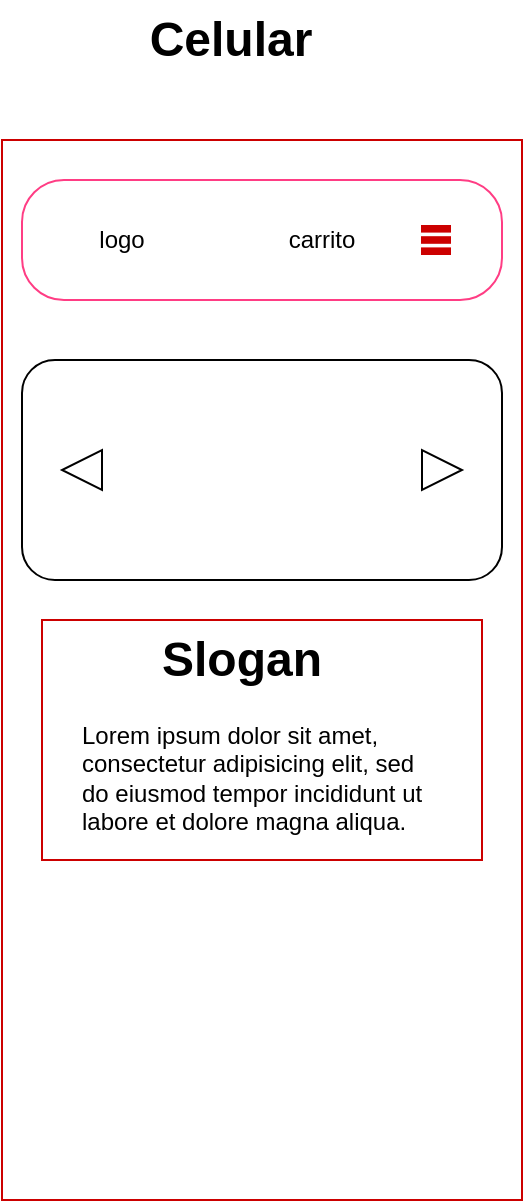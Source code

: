 <mxfile version="13.1.3" type="github">
  <diagram id="THPSRGsQop3PX9e4Uymi" name="Page-1">
    <mxGraphModel dx="868" dy="450" grid="1" gridSize="10" guides="1" tooltips="1" connect="1" arrows="1" fold="1" page="1" pageScale="1" pageWidth="827" pageHeight="1169" math="0" shadow="0">
      <root>
        <mxCell id="0" />
        <mxCell id="1" parent="0" />
        <mxCell id="l3Q6PpPCziIq4NBjd-yP-11" value="" style="rounded=0;whiteSpace=wrap;html=1;strokeColor=#CC0000;gradientColor=none;" vertex="1" parent="1">
          <mxGeometry x="40" y="90" width="260" height="530" as="geometry" />
        </mxCell>
        <mxCell id="SKLjpIydk1iUgqQTPu1M-3" value="" style="rounded=1;whiteSpace=wrap;html=1;strokeColor=#FF3D84;arcSize=35;" parent="1" vertex="1">
          <mxGeometry x="50" y="110" width="240" height="60" as="geometry" />
        </mxCell>
        <mxCell id="SKLjpIydk1iUgqQTPu1M-6" value="" style="shape=parallelMarker;direction=south;html=1;outlineConnect=0;strokeColor=#CC0000;fillColor=#f8cecc;" parent="1" vertex="1">
          <mxGeometry x="250" y="133" width="14" height="14" as="geometry" />
        </mxCell>
        <mxCell id="l3Q6PpPCziIq4NBjd-yP-1" value="" style="rounded=1;whiteSpace=wrap;html=1;" vertex="1" parent="1">
          <mxGeometry x="50" y="200" width="240" height="110" as="geometry" />
        </mxCell>
        <mxCell id="l3Q6PpPCziIq4NBjd-yP-3" value="" style="html=1;shadow=0;dashed=0;align=center;verticalAlign=middle;shape=mxgraph.arrows2.arrow;dy=0.6;dx=40;flipH=1;notch=0;" vertex="1" parent="1">
          <mxGeometry x="70" y="245" width="20" height="20" as="geometry" />
        </mxCell>
        <mxCell id="l3Q6PpPCziIq4NBjd-yP-6" value="" style="html=1;shadow=0;dashed=0;align=center;verticalAlign=middle;shape=mxgraph.arrows2.arrow;dy=0.6;dx=40;flipH=1;notch=0;rotation=-180;" vertex="1" parent="1">
          <mxGeometry x="250" y="245" width="20" height="20" as="geometry" />
        </mxCell>
        <mxCell id="l3Q6PpPCziIq4NBjd-yP-13" value="Celular" style="text;strokeColor=none;fillColor=none;html=1;fontSize=24;fontStyle=1;verticalAlign=middle;align=center;" vertex="1" parent="1">
          <mxGeometry x="104" y="20" width="100" height="40" as="geometry" />
        </mxCell>
        <mxCell id="l3Q6PpPCziIq4NBjd-yP-14" value="carrito" style="text;html=1;strokeColor=none;fillColor=none;align=center;verticalAlign=middle;whiteSpace=wrap;rounded=0;" vertex="1" parent="1">
          <mxGeometry x="180" y="130" width="40" height="20" as="geometry" />
        </mxCell>
        <mxCell id="l3Q6PpPCziIq4NBjd-yP-15" value="logo" style="text;html=1;strokeColor=none;fillColor=none;align=center;verticalAlign=middle;whiteSpace=wrap;rounded=0;" vertex="1" parent="1">
          <mxGeometry x="80" y="130" width="40" height="20" as="geometry" />
        </mxCell>
        <mxCell id="l3Q6PpPCziIq4NBjd-yP-18" value="" style="rounded=0;whiteSpace=wrap;html=1;strokeColor=#CC0000;gradientColor=none;" vertex="1" parent="1">
          <mxGeometry x="60" y="330" width="220" height="120" as="geometry" />
        </mxCell>
        <mxCell id="l3Q6PpPCziIq4NBjd-yP-19" value="&lt;h1&gt;&amp;nbsp; &amp;nbsp; &amp;nbsp; Slogan&lt;/h1&gt;&lt;p&gt;Lorem ipsum dolor sit amet, consectetur adipisicing elit, sed do eiusmod tempor incididunt ut labore et dolore magna aliqua.&lt;/p&gt;" style="text;html=1;strokeColor=none;fillColor=none;spacing=5;spacingTop=-20;whiteSpace=wrap;overflow=hidden;rounded=0;" vertex="1" parent="1">
          <mxGeometry x="75" y="330" width="190" height="120" as="geometry" />
        </mxCell>
      </root>
    </mxGraphModel>
  </diagram>
</mxfile>
